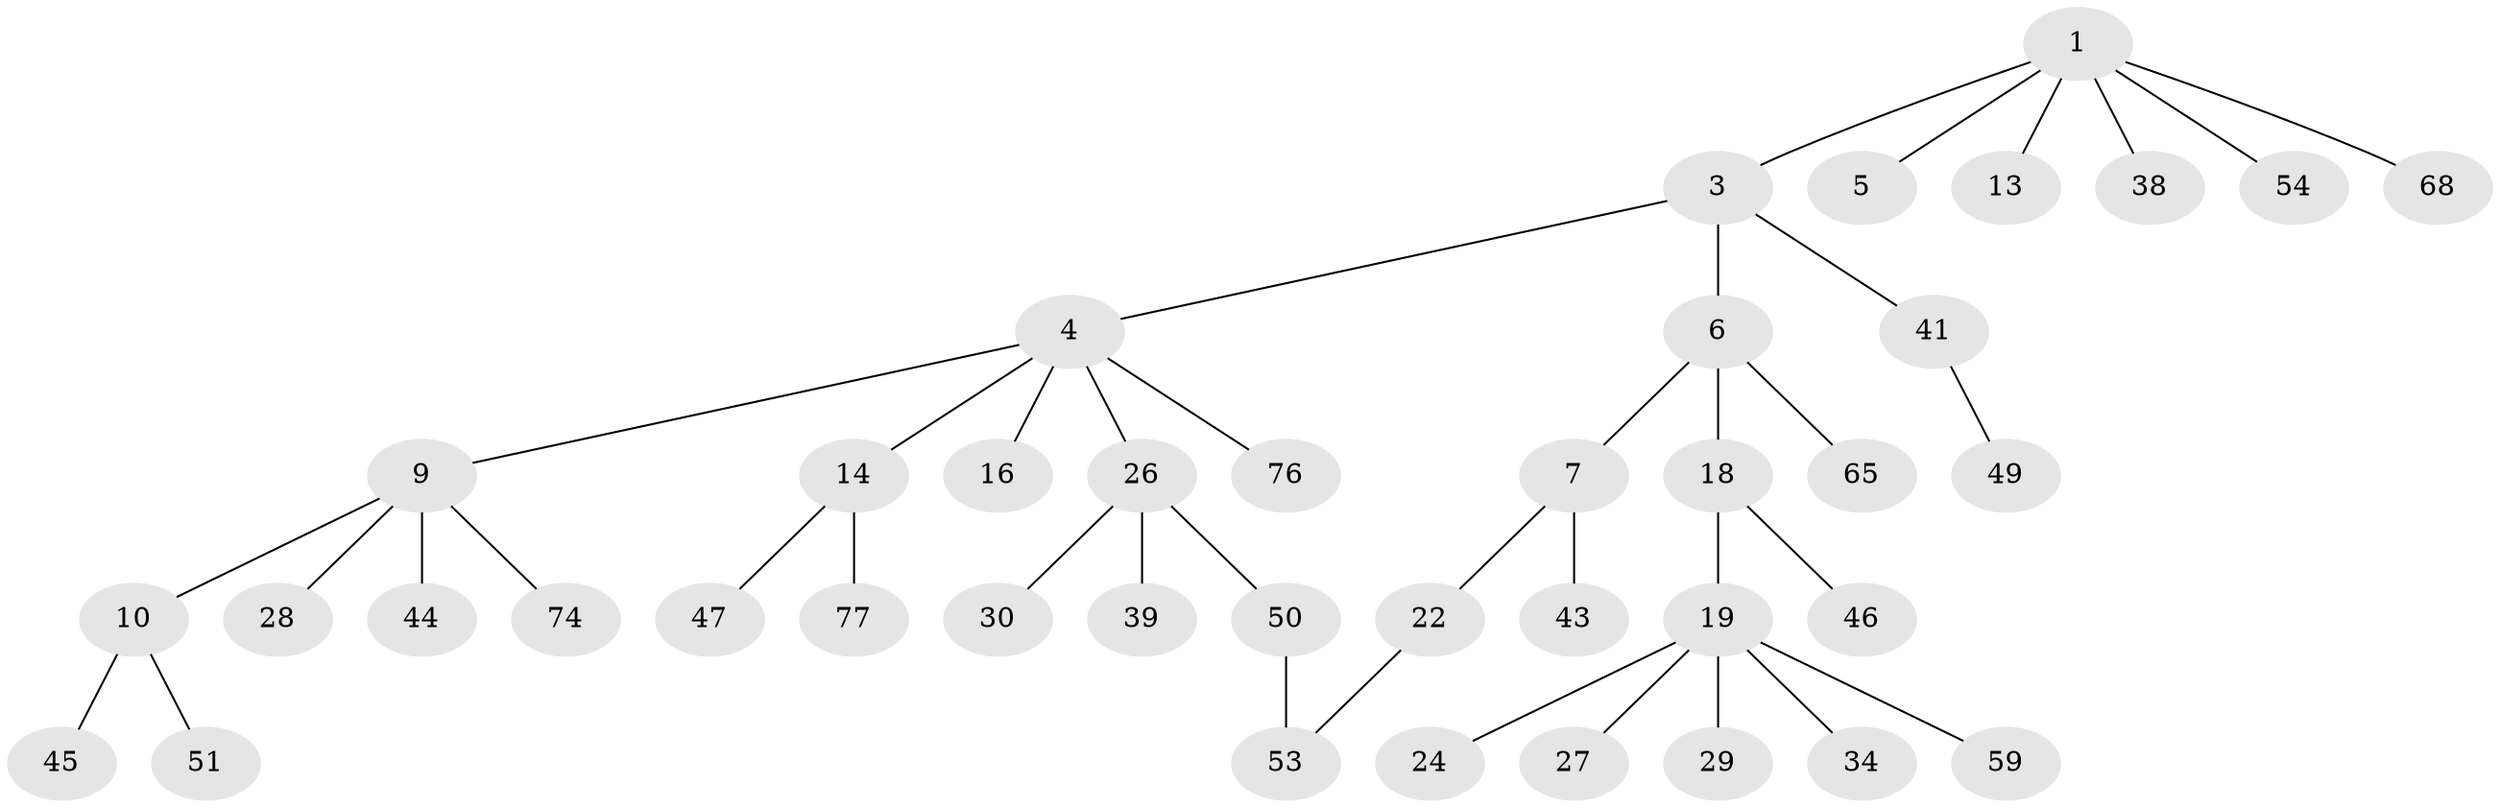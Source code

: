 // original degree distribution, {3: 0.125, 6: 0.0375, 5: 0.0125, 2: 0.2875, 4: 0.075, 1: 0.4625}
// Generated by graph-tools (version 1.1) at 2025/13/03/09/25 04:13:15]
// undirected, 40 vertices, 40 edges
graph export_dot {
graph [start="1"]
  node [color=gray90,style=filled];
  1 [super="+2+8"];
  3 [super="+60"];
  4 [super="+11"];
  5 [super="+75"];
  6;
  7 [super="+17+20"];
  9 [super="+12+37"];
  10;
  13 [super="+31"];
  14 [super="+42"];
  16;
  18 [super="+61"];
  19 [super="+23"];
  22;
  24 [super="+64"];
  26;
  27 [super="+66"];
  28;
  29;
  30 [super="+57"];
  34;
  38;
  39 [super="+69"];
  41 [super="+55"];
  43 [super="+67"];
  44;
  45 [super="+70"];
  46 [super="+62+63"];
  47;
  49;
  50;
  51 [super="+80"];
  53;
  54 [super="+79"];
  59;
  65;
  68;
  74;
  76;
  77;
  1 -- 5;
  1 -- 3;
  1 -- 68;
  1 -- 38;
  1 -- 54;
  1 -- 13;
  3 -- 4;
  3 -- 6;
  3 -- 41;
  4 -- 9;
  4 -- 16;
  4 -- 26;
  4 -- 76;
  4 -- 14;
  6 -- 7;
  6 -- 18;
  6 -- 65;
  7 -- 43;
  7 -- 22;
  9 -- 10;
  9 -- 28;
  9 -- 44;
  9 -- 74;
  10 -- 45;
  10 -- 51;
  14 -- 47;
  14 -- 77;
  18 -- 19;
  18 -- 46;
  19 -- 24;
  19 -- 27;
  19 -- 29;
  19 -- 34;
  19 -- 59;
  22 -- 53;
  26 -- 30;
  26 -- 39;
  26 -- 50;
  41 -- 49;
  50 -- 53;
}
